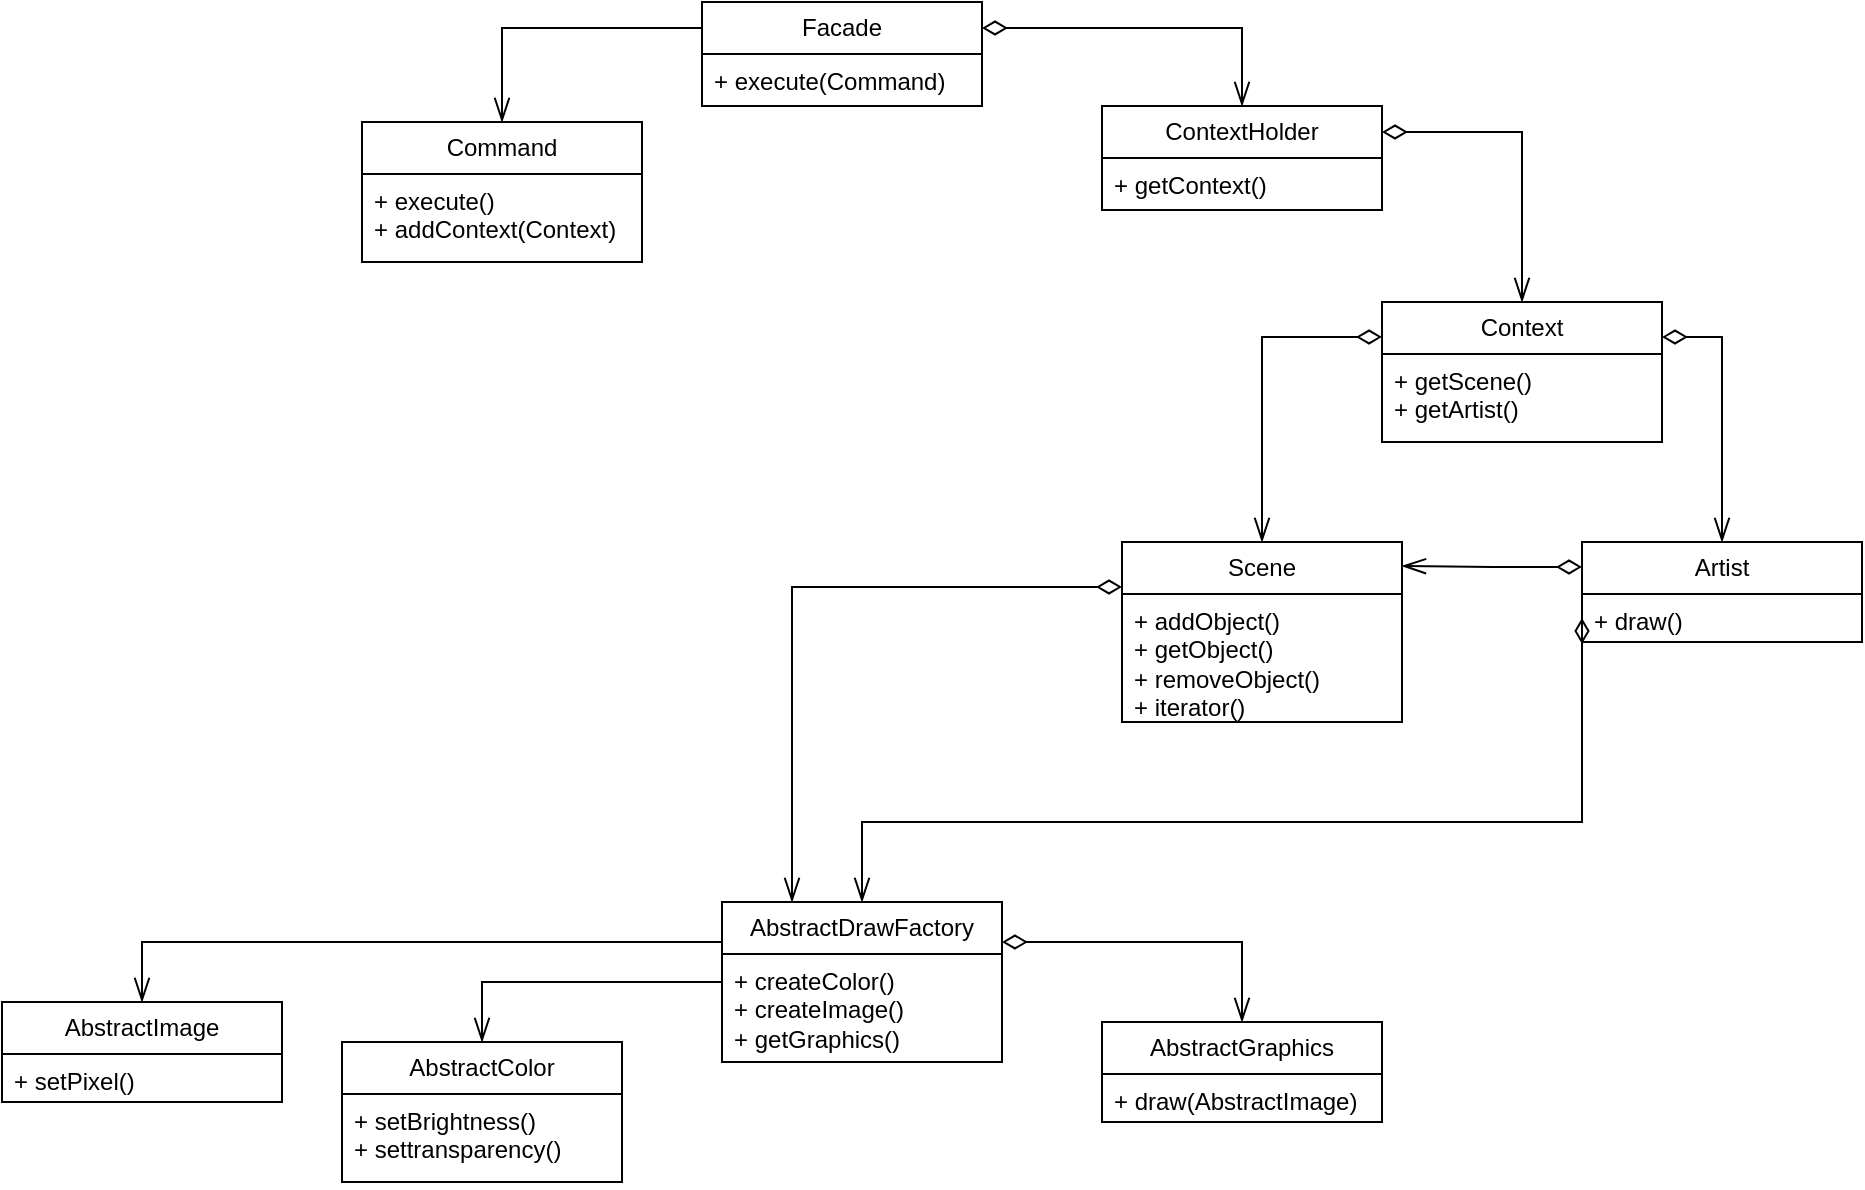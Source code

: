 <mxfile version="24.7.5">
  <diagram id="C5RBs43oDa-KdzZeNtuy" name="Page-1">
    <mxGraphModel dx="2261" dy="838" grid="1" gridSize="10" guides="1" tooltips="1" connect="1" arrows="1" fold="1" page="1" pageScale="1" pageWidth="827" pageHeight="1169" math="0" shadow="0">
      <root>
        <mxCell id="WIyWlLk6GJQsqaUBKTNV-0" />
        <mxCell id="WIyWlLk6GJQsqaUBKTNV-1" parent="WIyWlLk6GJQsqaUBKTNV-0" />
        <mxCell id="2elKksVeT626ElF5BQIb-25" style="edgeStyle=orthogonalEdgeStyle;shape=connector;rounded=0;orthogonalLoop=1;jettySize=auto;html=1;exitX=0;exitY=0.25;exitDx=0;exitDy=0;strokeColor=default;align=center;verticalAlign=middle;fontFamily=Helvetica;fontSize=11;fontColor=default;labelBackgroundColor=default;startSize=10;endArrow=openThin;endFill=0;endSize=10;" edge="1" parent="WIyWlLk6GJQsqaUBKTNV-1" source="2elKksVeT626ElF5BQIb-0" target="2elKksVeT626ElF5BQIb-6">
          <mxGeometry relative="1" as="geometry" />
        </mxCell>
        <mxCell id="2elKksVeT626ElF5BQIb-33" style="edgeStyle=orthogonalEdgeStyle;shape=connector;rounded=0;orthogonalLoop=1;jettySize=auto;html=1;exitX=1;exitY=0.25;exitDx=0;exitDy=0;entryX=0.5;entryY=0;entryDx=0;entryDy=0;strokeColor=default;align=center;verticalAlign=middle;fontFamily=Helvetica;fontSize=11;fontColor=default;labelBackgroundColor=default;startSize=10;endArrow=openThin;endFill=0;endSize=10;startArrow=diamondThin;startFill=0;" edge="1" parent="WIyWlLk6GJQsqaUBKTNV-1" source="2elKksVeT626ElF5BQIb-0" target="2elKksVeT626ElF5BQIb-31">
          <mxGeometry relative="1" as="geometry" />
        </mxCell>
        <mxCell id="2elKksVeT626ElF5BQIb-0" value="Facade" style="swimlane;fontStyle=0;childLayout=stackLayout;horizontal=1;startSize=26;fillColor=none;horizontalStack=0;resizeParent=1;resizeParentMax=0;resizeLast=0;collapsible=1;marginBottom=0;whiteSpace=wrap;html=1;" vertex="1" parent="WIyWlLk6GJQsqaUBKTNV-1">
          <mxGeometry x="190" y="30" width="140" height="52" as="geometry" />
        </mxCell>
        <mxCell id="2elKksVeT626ElF5BQIb-1" value="+ execute(Command)&lt;div&gt;&lt;br&gt;&lt;/div&gt;" style="text;strokeColor=none;fillColor=none;align=left;verticalAlign=top;spacingLeft=4;spacingRight=4;overflow=hidden;rotatable=0;points=[[0,0.5],[1,0.5]];portConstraint=eastwest;whiteSpace=wrap;html=1;" vertex="1" parent="2elKksVeT626ElF5BQIb-0">
          <mxGeometry y="26" width="140" height="26" as="geometry" />
        </mxCell>
        <mxCell id="2elKksVeT626ElF5BQIb-6" value="Command" style="swimlane;fontStyle=0;childLayout=stackLayout;horizontal=1;startSize=26;fillColor=none;horizontalStack=0;resizeParent=1;resizeParentMax=0;resizeLast=0;collapsible=1;marginBottom=0;whiteSpace=wrap;html=1;" vertex="1" parent="WIyWlLk6GJQsqaUBKTNV-1">
          <mxGeometry x="20" y="90" width="140" height="70" as="geometry" />
        </mxCell>
        <mxCell id="2elKksVeT626ElF5BQIb-7" value="+ execute()&lt;div&gt;+ addContext(Context)&lt;br&gt;&lt;div&gt;&lt;br&gt;&lt;/div&gt;&lt;/div&gt;" style="text;strokeColor=none;fillColor=none;align=left;verticalAlign=top;spacingLeft=4;spacingRight=4;overflow=hidden;rotatable=0;points=[[0,0.5],[1,0.5]];portConstraint=eastwest;whiteSpace=wrap;html=1;" vertex="1" parent="2elKksVeT626ElF5BQIb-6">
          <mxGeometry y="26" width="140" height="44" as="geometry" />
        </mxCell>
        <mxCell id="2elKksVeT626ElF5BQIb-8" value="Artist" style="swimlane;fontStyle=0;childLayout=stackLayout;horizontal=1;startSize=26;fillColor=none;horizontalStack=0;resizeParent=1;resizeParentMax=0;resizeLast=0;collapsible=1;marginBottom=0;whiteSpace=wrap;html=1;" vertex="1" parent="WIyWlLk6GJQsqaUBKTNV-1">
          <mxGeometry x="630" y="300" width="140" height="50" as="geometry" />
        </mxCell>
        <mxCell id="2elKksVeT626ElF5BQIb-9" value="&lt;div&gt;&lt;div&gt;+ draw()&lt;/div&gt;&lt;/div&gt;" style="text;strokeColor=none;fillColor=none;align=left;verticalAlign=top;spacingLeft=4;spacingRight=4;overflow=hidden;rotatable=0;points=[[0,0.5],[1,0.5]];portConstraint=eastwest;whiteSpace=wrap;html=1;" vertex="1" parent="2elKksVeT626ElF5BQIb-8">
          <mxGeometry y="26" width="140" height="24" as="geometry" />
        </mxCell>
        <mxCell id="2elKksVeT626ElF5BQIb-21" style="edgeStyle=orthogonalEdgeStyle;rounded=0;orthogonalLoop=1;jettySize=auto;html=1;exitX=0;exitY=0.25;exitDx=0;exitDy=0;entryX=0.5;entryY=0;entryDx=0;entryDy=0;endArrow=openThin;endFill=0;startSize=10;endSize=10;" edge="1" parent="WIyWlLk6GJQsqaUBKTNV-1" source="2elKksVeT626ElF5BQIb-10" target="2elKksVeT626ElF5BQIb-17">
          <mxGeometry relative="1" as="geometry" />
        </mxCell>
        <mxCell id="2elKksVeT626ElF5BQIb-23" style="edgeStyle=orthogonalEdgeStyle;shape=connector;rounded=0;orthogonalLoop=1;jettySize=auto;html=1;exitX=0;exitY=0.25;exitDx=0;exitDy=0;entryX=0.5;entryY=0;entryDx=0;entryDy=0;strokeColor=default;align=center;verticalAlign=middle;fontFamily=Helvetica;fontSize=11;fontColor=default;labelBackgroundColor=default;startSize=10;endArrow=openThin;endFill=0;endSize=10;" edge="1" parent="WIyWlLk6GJQsqaUBKTNV-1" source="2elKksVeT626ElF5BQIb-10" target="2elKksVeT626ElF5BQIb-14">
          <mxGeometry relative="1" as="geometry">
            <Array as="points">
              <mxPoint x="200" y="520" />
              <mxPoint x="80" y="520" />
            </Array>
          </mxGeometry>
        </mxCell>
        <mxCell id="2elKksVeT626ElF5BQIb-24" style="edgeStyle=orthogonalEdgeStyle;shape=connector;rounded=0;orthogonalLoop=1;jettySize=auto;html=1;exitX=1;exitY=0.25;exitDx=0;exitDy=0;entryX=0.5;entryY=0;entryDx=0;entryDy=0;strokeColor=default;align=center;verticalAlign=middle;fontFamily=Helvetica;fontSize=11;fontColor=default;labelBackgroundColor=default;startSize=10;endArrow=openThin;endFill=0;endSize=10;startArrow=diamondThin;startFill=0;" edge="1" parent="WIyWlLk6GJQsqaUBKTNV-1" source="2elKksVeT626ElF5BQIb-10" target="2elKksVeT626ElF5BQIb-19">
          <mxGeometry relative="1" as="geometry" />
        </mxCell>
        <mxCell id="2elKksVeT626ElF5BQIb-10" value="AbstractDrawFactory" style="swimlane;fontStyle=0;childLayout=stackLayout;horizontal=1;startSize=26;fillColor=none;horizontalStack=0;resizeParent=1;resizeParentMax=0;resizeLast=0;collapsible=1;marginBottom=0;whiteSpace=wrap;html=1;" vertex="1" parent="WIyWlLk6GJQsqaUBKTNV-1">
          <mxGeometry x="200" y="480" width="140" height="80" as="geometry" />
        </mxCell>
        <mxCell id="2elKksVeT626ElF5BQIb-11" value="&lt;div&gt;&lt;div&gt;+ createColor()&lt;/div&gt;&lt;/div&gt;&lt;div&gt;+ createImage()&lt;/div&gt;&lt;div&gt;+ getGraphics()&lt;/div&gt;&lt;div&gt;&lt;br&gt;&lt;/div&gt;" style="text;strokeColor=none;fillColor=none;align=left;verticalAlign=top;spacingLeft=4;spacingRight=4;overflow=hidden;rotatable=0;points=[[0,0.5],[1,0.5]];portConstraint=eastwest;whiteSpace=wrap;html=1;" vertex="1" parent="2elKksVeT626ElF5BQIb-10">
          <mxGeometry y="26" width="140" height="54" as="geometry" />
        </mxCell>
        <mxCell id="2elKksVeT626ElF5BQIb-14" value="AbstractColor" style="swimlane;fontStyle=0;childLayout=stackLayout;horizontal=1;startSize=26;fillColor=none;horizontalStack=0;resizeParent=1;resizeParentMax=0;resizeLast=0;collapsible=1;marginBottom=0;whiteSpace=wrap;html=1;" vertex="1" parent="WIyWlLk6GJQsqaUBKTNV-1">
          <mxGeometry x="10" y="550" width="140" height="70" as="geometry" />
        </mxCell>
        <mxCell id="2elKksVeT626ElF5BQIb-15" value="&lt;div&gt;&lt;div&gt;+ setBrightness()&lt;/div&gt;&lt;/div&gt;&lt;div&gt;+ settransparency()&lt;/div&gt;" style="text;strokeColor=none;fillColor=none;align=left;verticalAlign=top;spacingLeft=4;spacingRight=4;overflow=hidden;rotatable=0;points=[[0,0.5],[1,0.5]];portConstraint=eastwest;whiteSpace=wrap;html=1;" vertex="1" parent="2elKksVeT626ElF5BQIb-14">
          <mxGeometry y="26" width="140" height="44" as="geometry" />
        </mxCell>
        <mxCell id="2elKksVeT626ElF5BQIb-17" value="AbstractImage" style="swimlane;fontStyle=0;childLayout=stackLayout;horizontal=1;startSize=26;fillColor=none;horizontalStack=0;resizeParent=1;resizeParentMax=0;resizeLast=0;collapsible=1;marginBottom=0;whiteSpace=wrap;html=1;" vertex="1" parent="WIyWlLk6GJQsqaUBKTNV-1">
          <mxGeometry x="-160" y="530" width="140" height="50" as="geometry" />
        </mxCell>
        <mxCell id="2elKksVeT626ElF5BQIb-18" value="&lt;div&gt;&lt;div&gt;+ setPixel()&lt;/div&gt;&lt;/div&gt;" style="text;strokeColor=none;fillColor=none;align=left;verticalAlign=top;spacingLeft=4;spacingRight=4;overflow=hidden;rotatable=0;points=[[0,0.5],[1,0.5]];portConstraint=eastwest;whiteSpace=wrap;html=1;" vertex="1" parent="2elKksVeT626ElF5BQIb-17">
          <mxGeometry y="26" width="140" height="24" as="geometry" />
        </mxCell>
        <mxCell id="2elKksVeT626ElF5BQIb-19" value="AbstractGraphics" style="swimlane;fontStyle=0;childLayout=stackLayout;horizontal=1;startSize=26;fillColor=none;horizontalStack=0;resizeParent=1;resizeParentMax=0;resizeLast=0;collapsible=1;marginBottom=0;whiteSpace=wrap;html=1;" vertex="1" parent="WIyWlLk6GJQsqaUBKTNV-1">
          <mxGeometry x="390" y="540" width="140" height="50" as="geometry" />
        </mxCell>
        <mxCell id="2elKksVeT626ElF5BQIb-20" value="&lt;div&gt;&lt;div&gt;+ draw(AbstractImage)&lt;/div&gt;&lt;/div&gt;" style="text;strokeColor=none;fillColor=none;align=left;verticalAlign=top;spacingLeft=4;spacingRight=4;overflow=hidden;rotatable=0;points=[[0,0.5],[1,0.5]];portConstraint=eastwest;whiteSpace=wrap;html=1;" vertex="1" parent="2elKksVeT626ElF5BQIb-19">
          <mxGeometry y="26" width="140" height="24" as="geometry" />
        </mxCell>
        <mxCell id="2elKksVeT626ElF5BQIb-35" style="edgeStyle=orthogonalEdgeStyle;shape=connector;rounded=0;orthogonalLoop=1;jettySize=auto;html=1;exitX=1;exitY=0.25;exitDx=0;exitDy=0;entryX=0.5;entryY=0;entryDx=0;entryDy=0;strokeColor=default;align=center;verticalAlign=middle;fontFamily=Helvetica;fontSize=11;fontColor=default;labelBackgroundColor=default;startArrow=diamondThin;startFill=0;startSize=10;endArrow=openThin;endFill=0;endSize=10;" edge="1" parent="WIyWlLk6GJQsqaUBKTNV-1" source="2elKksVeT626ElF5BQIb-26" target="2elKksVeT626ElF5BQIb-8">
          <mxGeometry relative="1" as="geometry" />
        </mxCell>
        <mxCell id="2elKksVeT626ElF5BQIb-38" style="edgeStyle=orthogonalEdgeStyle;shape=connector;rounded=0;orthogonalLoop=1;jettySize=auto;html=1;exitX=0;exitY=0.25;exitDx=0;exitDy=0;entryX=0.5;entryY=0;entryDx=0;entryDy=0;strokeColor=default;align=center;verticalAlign=middle;fontFamily=Helvetica;fontSize=11;fontColor=default;labelBackgroundColor=default;startArrow=diamondThin;startFill=0;startSize=10;endArrow=openThin;endFill=0;endSize=10;" edge="1" parent="WIyWlLk6GJQsqaUBKTNV-1" source="2elKksVeT626ElF5BQIb-26" target="2elKksVeT626ElF5BQIb-36">
          <mxGeometry relative="1" as="geometry" />
        </mxCell>
        <mxCell id="2elKksVeT626ElF5BQIb-26" value="Context" style="swimlane;fontStyle=0;childLayout=stackLayout;horizontal=1;startSize=26;fillColor=none;horizontalStack=0;resizeParent=1;resizeParentMax=0;resizeLast=0;collapsible=1;marginBottom=0;whiteSpace=wrap;html=1;" vertex="1" parent="WIyWlLk6GJQsqaUBKTNV-1">
          <mxGeometry x="530" y="180" width="140" height="70" as="geometry" />
        </mxCell>
        <mxCell id="2elKksVeT626ElF5BQIb-27" value="&lt;div&gt;+ getScene()&lt;/div&gt;&lt;div&gt;+ getArtist()&lt;/div&gt;" style="text;strokeColor=none;fillColor=none;align=left;verticalAlign=top;spacingLeft=4;spacingRight=4;overflow=hidden;rotatable=0;points=[[0,0.5],[1,0.5]];portConstraint=eastwest;whiteSpace=wrap;html=1;" vertex="1" parent="2elKksVeT626ElF5BQIb-26">
          <mxGeometry y="26" width="140" height="44" as="geometry" />
        </mxCell>
        <mxCell id="2elKksVeT626ElF5BQIb-34" style="edgeStyle=orthogonalEdgeStyle;shape=connector;rounded=0;orthogonalLoop=1;jettySize=auto;html=1;exitX=1;exitY=0.25;exitDx=0;exitDy=0;entryX=0.5;entryY=0;entryDx=0;entryDy=0;strokeColor=default;align=center;verticalAlign=middle;fontFamily=Helvetica;fontSize=11;fontColor=default;labelBackgroundColor=default;startArrow=diamondThin;startFill=0;startSize=10;endArrow=openThin;endFill=0;endSize=10;" edge="1" parent="WIyWlLk6GJQsqaUBKTNV-1" source="2elKksVeT626ElF5BQIb-31" target="2elKksVeT626ElF5BQIb-26">
          <mxGeometry relative="1" as="geometry" />
        </mxCell>
        <mxCell id="2elKksVeT626ElF5BQIb-31" value="ContextHolder" style="swimlane;fontStyle=0;childLayout=stackLayout;horizontal=1;startSize=26;fillColor=none;horizontalStack=0;resizeParent=1;resizeParentMax=0;resizeLast=0;collapsible=1;marginBottom=0;whiteSpace=wrap;html=1;" vertex="1" parent="WIyWlLk6GJQsqaUBKTNV-1">
          <mxGeometry x="390" y="82" width="140" height="52" as="geometry" />
        </mxCell>
        <mxCell id="2elKksVeT626ElF5BQIb-32" value="&lt;div&gt;+ getContext()&lt;/div&gt;" style="text;strokeColor=none;fillColor=none;align=left;verticalAlign=top;spacingLeft=4;spacingRight=4;overflow=hidden;rotatable=0;points=[[0,0.5],[1,0.5]];portConstraint=eastwest;whiteSpace=wrap;html=1;" vertex="1" parent="2elKksVeT626ElF5BQIb-31">
          <mxGeometry y="26" width="140" height="26" as="geometry" />
        </mxCell>
        <mxCell id="2elKksVeT626ElF5BQIb-41" style="edgeStyle=orthogonalEdgeStyle;shape=connector;rounded=0;orthogonalLoop=1;jettySize=auto;html=1;exitX=0;exitY=0.25;exitDx=0;exitDy=0;entryX=0.25;entryY=0;entryDx=0;entryDy=0;strokeColor=default;align=center;verticalAlign=middle;fontFamily=Helvetica;fontSize=11;fontColor=default;labelBackgroundColor=default;startArrow=diamondThin;startFill=0;startSize=10;endArrow=openThin;endFill=0;endSize=10;" edge="1" parent="WIyWlLk6GJQsqaUBKTNV-1" source="2elKksVeT626ElF5BQIb-36" target="2elKksVeT626ElF5BQIb-10">
          <mxGeometry relative="1" as="geometry" />
        </mxCell>
        <mxCell id="2elKksVeT626ElF5BQIb-36" value="Scene" style="swimlane;fontStyle=0;childLayout=stackLayout;horizontal=1;startSize=26;fillColor=none;horizontalStack=0;resizeParent=1;resizeParentMax=0;resizeLast=0;collapsible=1;marginBottom=0;whiteSpace=wrap;html=1;" vertex="1" parent="WIyWlLk6GJQsqaUBKTNV-1">
          <mxGeometry x="400" y="300" width="140" height="90" as="geometry" />
        </mxCell>
        <mxCell id="2elKksVeT626ElF5BQIb-37" value="&lt;div&gt;&lt;div&gt;+ addObject()&lt;/div&gt;&lt;/div&gt;&lt;div&gt;+ getObject()&lt;/div&gt;&lt;div&gt;+ removeObject()&lt;/div&gt;&lt;div&gt;+ iterator()&lt;/div&gt;" style="text;strokeColor=none;fillColor=none;align=left;verticalAlign=top;spacingLeft=4;spacingRight=4;overflow=hidden;rotatable=0;points=[[0,0.5],[1,0.5]];portConstraint=eastwest;whiteSpace=wrap;html=1;" vertex="1" parent="2elKksVeT626ElF5BQIb-36">
          <mxGeometry y="26" width="140" height="64" as="geometry" />
        </mxCell>
        <mxCell id="2elKksVeT626ElF5BQIb-39" style="edgeStyle=orthogonalEdgeStyle;shape=connector;rounded=0;orthogonalLoop=1;jettySize=auto;html=1;exitX=0;exitY=0.25;exitDx=0;exitDy=0;entryX=1;entryY=0.133;entryDx=0;entryDy=0;entryPerimeter=0;strokeColor=default;align=center;verticalAlign=middle;fontFamily=Helvetica;fontSize=11;fontColor=default;labelBackgroundColor=default;startArrow=diamondThin;startFill=0;startSize=10;endArrow=openThin;endFill=0;endSize=10;" edge="1" parent="WIyWlLk6GJQsqaUBKTNV-1" source="2elKksVeT626ElF5BQIb-8" target="2elKksVeT626ElF5BQIb-36">
          <mxGeometry relative="1" as="geometry" />
        </mxCell>
        <mxCell id="2elKksVeT626ElF5BQIb-40" style="edgeStyle=orthogonalEdgeStyle;shape=connector;rounded=0;orthogonalLoop=1;jettySize=auto;html=1;exitX=0;exitY=0.5;exitDx=0;exitDy=0;entryX=0.5;entryY=0;entryDx=0;entryDy=0;strokeColor=default;align=center;verticalAlign=middle;fontFamily=Helvetica;fontSize=11;fontColor=default;labelBackgroundColor=default;startArrow=diamondThin;startFill=0;startSize=10;endArrow=openThin;endFill=0;endSize=10;" edge="1" parent="WIyWlLk6GJQsqaUBKTNV-1" source="2elKksVeT626ElF5BQIb-9" target="2elKksVeT626ElF5BQIb-10">
          <mxGeometry relative="1" as="geometry">
            <Array as="points">
              <mxPoint x="630" y="440" />
              <mxPoint x="270" y="440" />
            </Array>
          </mxGeometry>
        </mxCell>
      </root>
    </mxGraphModel>
  </diagram>
</mxfile>
